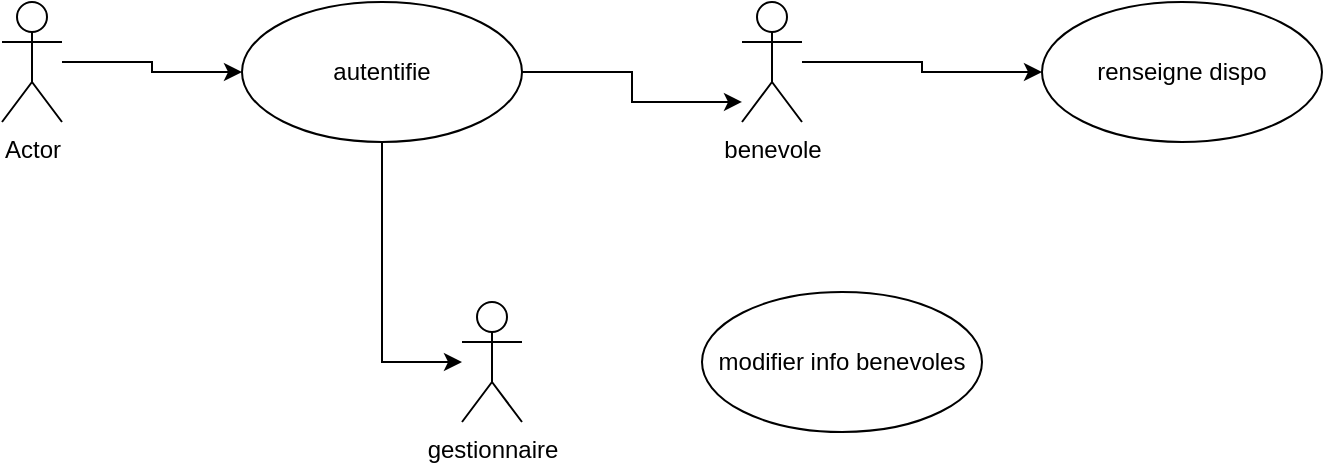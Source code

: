 <mxfile version="15.0.6" type="github">
  <diagram id="zilzJl96QCMMg5tGJzkm" name="Page-1">
    <mxGraphModel dx="1038" dy="578" grid="1" gridSize="10" guides="1" tooltips="1" connect="1" arrows="1" fold="1" page="1" pageScale="1" pageWidth="827" pageHeight="1169" math="0" shadow="0">
      <root>
        <mxCell id="0" />
        <mxCell id="1" parent="0" />
        <mxCell id="mpSO8kdvRYwk7wcLRRey-6" style="edgeStyle=orthogonalEdgeStyle;rounded=0;orthogonalLoop=1;jettySize=auto;html=1;entryX=0;entryY=0.5;entryDx=0;entryDy=0;" edge="1" parent="1" source="mpSO8kdvRYwk7wcLRRey-1" target="mpSO8kdvRYwk7wcLRRey-2">
          <mxGeometry relative="1" as="geometry" />
        </mxCell>
        <mxCell id="mpSO8kdvRYwk7wcLRRey-1" value="Actor" style="shape=umlActor;verticalLabelPosition=bottom;verticalAlign=top;html=1;" vertex="1" parent="1">
          <mxGeometry x="90" y="70" width="30" height="60" as="geometry" />
        </mxCell>
        <mxCell id="mpSO8kdvRYwk7wcLRRey-7" style="edgeStyle=orthogonalEdgeStyle;rounded=0;orthogonalLoop=1;jettySize=auto;html=1;entryX=0;entryY=0.833;entryDx=0;entryDy=0;entryPerimeter=0;" edge="1" parent="1" source="mpSO8kdvRYwk7wcLRRey-2" target="mpSO8kdvRYwk7wcLRRey-3">
          <mxGeometry relative="1" as="geometry" />
        </mxCell>
        <mxCell id="mpSO8kdvRYwk7wcLRRey-12" style="edgeStyle=orthogonalEdgeStyle;rounded=0;orthogonalLoop=1;jettySize=auto;html=1;" edge="1" parent="1" source="mpSO8kdvRYwk7wcLRRey-2" target="mpSO8kdvRYwk7wcLRRey-11">
          <mxGeometry relative="1" as="geometry">
            <Array as="points">
              <mxPoint x="280" y="250" />
            </Array>
          </mxGeometry>
        </mxCell>
        <mxCell id="mpSO8kdvRYwk7wcLRRey-2" value="autentifie" style="ellipse;whiteSpace=wrap;html=1;" vertex="1" parent="1">
          <mxGeometry x="210" y="70" width="140" height="70" as="geometry" />
        </mxCell>
        <mxCell id="mpSO8kdvRYwk7wcLRRey-8" style="edgeStyle=orthogonalEdgeStyle;rounded=0;orthogonalLoop=1;jettySize=auto;html=1;entryX=0;entryY=0.5;entryDx=0;entryDy=0;" edge="1" parent="1" source="mpSO8kdvRYwk7wcLRRey-3" target="mpSO8kdvRYwk7wcLRRey-5">
          <mxGeometry relative="1" as="geometry" />
        </mxCell>
        <mxCell id="mpSO8kdvRYwk7wcLRRey-3" value="benevole" style="shape=umlActor;verticalLabelPosition=bottom;verticalAlign=top;html=1;" vertex="1" parent="1">
          <mxGeometry x="460" y="70" width="30" height="60" as="geometry" />
        </mxCell>
        <mxCell id="mpSO8kdvRYwk7wcLRRey-5" value="renseigne dispo" style="ellipse;whiteSpace=wrap;html=1;" vertex="1" parent="1">
          <mxGeometry x="610" y="70" width="140" height="70" as="geometry" />
        </mxCell>
        <mxCell id="mpSO8kdvRYwk7wcLRRey-10" value="modifier info benevoles" style="ellipse;whiteSpace=wrap;html=1;" vertex="1" parent="1">
          <mxGeometry x="440" y="215" width="140" height="70" as="geometry" />
        </mxCell>
        <mxCell id="mpSO8kdvRYwk7wcLRRey-11" value="gestionnaire&lt;br&gt;" style="shape=umlActor;verticalLabelPosition=bottom;verticalAlign=top;html=1;outlineConnect=0;" vertex="1" parent="1">
          <mxGeometry x="320" y="220" width="30" height="60" as="geometry" />
        </mxCell>
      </root>
    </mxGraphModel>
  </diagram>
</mxfile>
